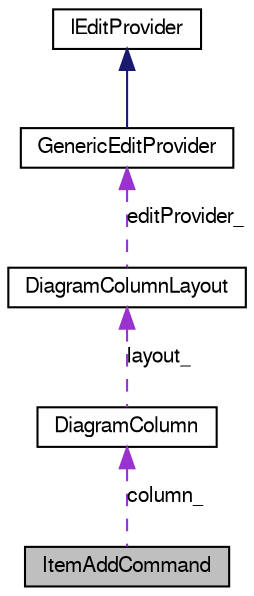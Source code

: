 digraph G
{
  bgcolor="transparent";
  edge [fontname="FreeSans",fontsize=10,labelfontname="FreeSans",labelfontsize=10];
  node [fontname="FreeSans",fontsize=10,shape=record];
  Node1 [label="ItemAddCommand",height=0.2,width=0.4,color="black", fillcolor="grey75", style="filled" fontcolor="black"];
  Node2 -> Node1 [dir=back,color="darkorchid3",fontsize=10,style="dashed",label="column_",fontname="FreeSans"];
  Node2 [label="DiagramColumn",height=0.2,width=0.4,color="black",URL="$class_diagram_column.html",tooltip="DiagramColumn class."];
  Node3 -> Node2 [dir=back,color="darkorchid3",fontsize=10,style="dashed",label="layout_",fontname="FreeSans"];
  Node3 [label="DiagramColumnLayout",height=0.2,width=0.4,color="black",URL="$class_diagram_column_layout.html",tooltip="DiagramColumnLayout class."];
  Node4 -> Node3 [dir=back,color="darkorchid3",fontsize=10,style="dashed",label="editProvider_",fontname="FreeSans"];
  Node4 [label="GenericEditProvider",height=0.2,width=0.4,color="black",URL="$class_generic_edit_provider.html",tooltip="GenericEditProvider class."];
  Node5 -> Node4 [dir=back,color="midnightblue",fontsize=10,style="solid",fontname="FreeSans"];
  Node5 [label="IEditProvider",height=0.2,width=0.4,color="black",URL="$class_i_edit_provider.html",tooltip="IEditProvider interface."];
}
